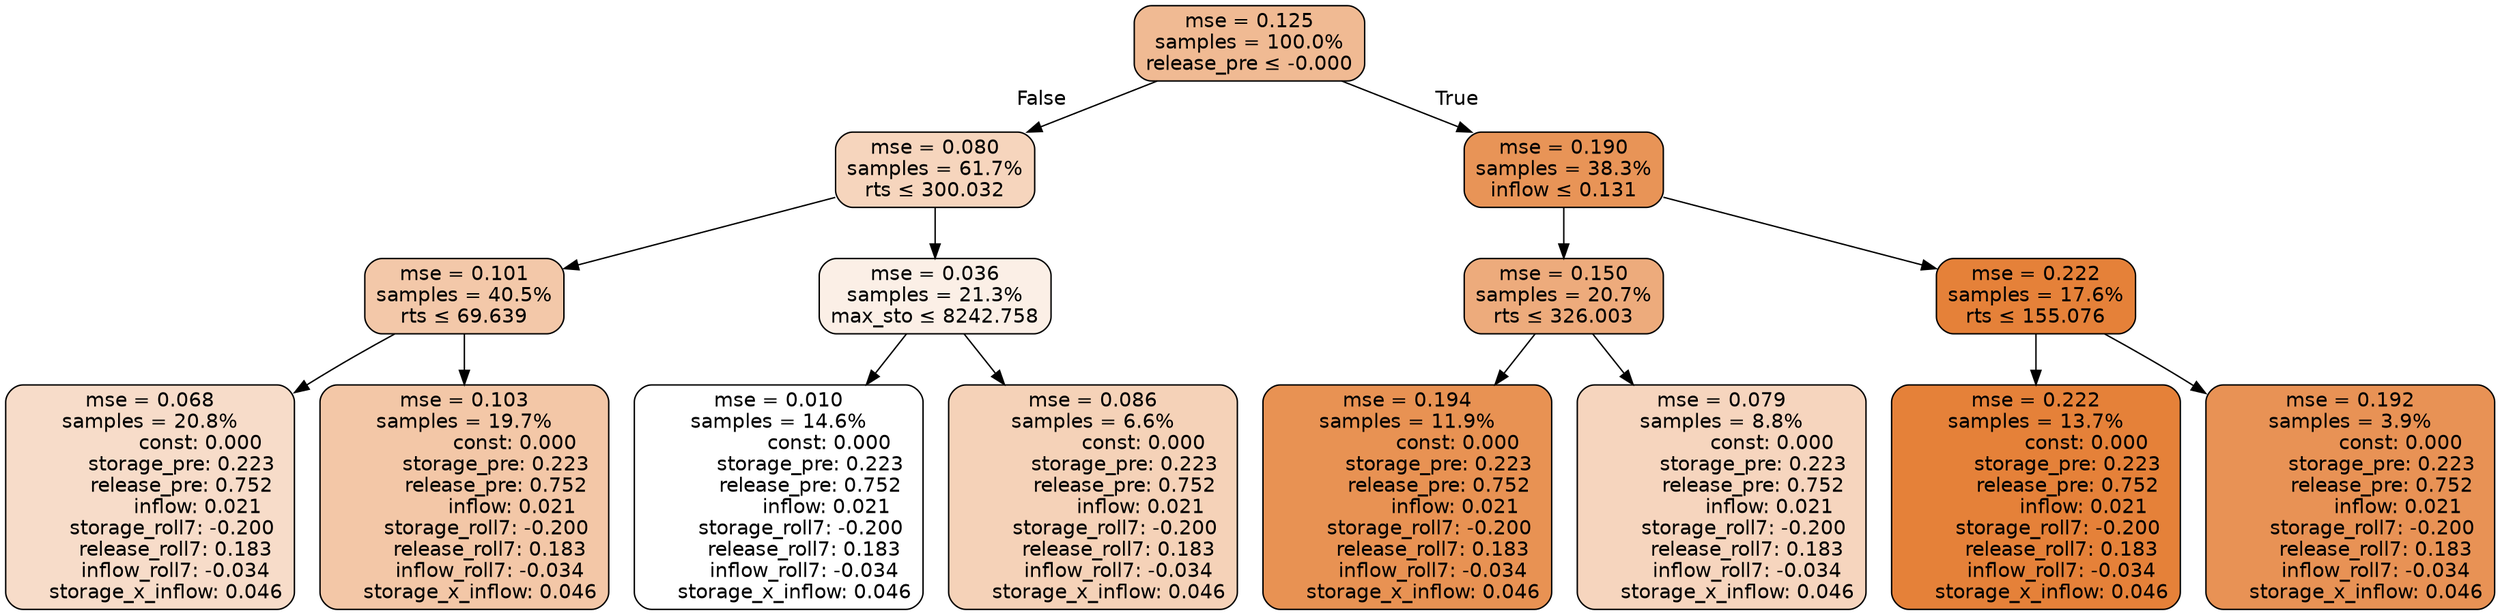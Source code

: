digraph tree {
node [shape=rectangle, style="filled, rounded", color="black", fontname=helvetica] ;
edge [fontname=helvetica] ;
	"0" [label="mse = 0.125
samples = 100.0%
release_pre &le; -0.000", fillcolor="#f0ba93"]
	"1" [label="mse = 0.080
samples = 61.7%
rts &le; 300.032", fillcolor="#f6d5bd"]
	"2" [label="mse = 0.101
samples = 40.5%
rts &le; 69.639", fillcolor="#f3c8a9"]
	"3" [label="mse = 0.068
samples = 20.8%
                const: 0.000
          storage_pre: 0.223
          release_pre: 0.752
               inflow: 0.021
       storage_roll7: -0.200
        release_roll7: 0.183
        inflow_roll7: -0.034
     storage_x_inflow: 0.046", fillcolor="#f7dcc9"]
	"4" [label="mse = 0.103
samples = 19.7%
                const: 0.000
          storage_pre: 0.223
          release_pre: 0.752
               inflow: 0.021
       storage_roll7: -0.200
        release_roll7: 0.183
        inflow_roll7: -0.034
     storage_x_inflow: 0.046", fillcolor="#f3c7a7"]
	"5" [label="mse = 0.036
samples = 21.3%
max_sto &le; 8242.758", fillcolor="#fbefe6"]
	"6" [label="mse = 0.010
samples = 14.6%
                const: 0.000
          storage_pre: 0.223
          release_pre: 0.752
               inflow: 0.021
       storage_roll7: -0.200
        release_roll7: 0.183
        inflow_roll7: -0.034
     storage_x_inflow: 0.046", fillcolor="#ffffff"]
	"7" [label="mse = 0.086
samples = 6.6%
                const: 0.000
          storage_pre: 0.223
          release_pre: 0.752
               inflow: 0.021
       storage_roll7: -0.200
        release_roll7: 0.183
        inflow_roll7: -0.034
     storage_x_inflow: 0.046", fillcolor="#f5d2b8"]
	"8" [label="mse = 0.190
samples = 38.3%
inflow &le; 0.131", fillcolor="#e89457"]
	"9" [label="mse = 0.150
samples = 20.7%
rts &le; 326.003", fillcolor="#edab7c"]
	"10" [label="mse = 0.194
samples = 11.9%
                const: 0.000
          storage_pre: 0.223
          release_pre: 0.752
               inflow: 0.021
       storage_roll7: -0.200
        release_roll7: 0.183
        inflow_roll7: -0.034
     storage_x_inflow: 0.046", fillcolor="#e89253"]
	"11" [label="mse = 0.079
samples = 8.8%
                const: 0.000
          storage_pre: 0.223
          release_pre: 0.752
               inflow: 0.021
       storage_roll7: -0.200
        release_roll7: 0.183
        inflow_roll7: -0.034
     storage_x_inflow: 0.046", fillcolor="#f6d5be"]
	"12" [label="mse = 0.222
samples = 17.6%
rts &le; 155.076", fillcolor="#e58139"]
	"13" [label="mse = 0.222
samples = 13.7%
                const: 0.000
          storage_pre: 0.223
          release_pre: 0.752
               inflow: 0.021
       storage_roll7: -0.200
        release_roll7: 0.183
        inflow_roll7: -0.034
     storage_x_inflow: 0.046", fillcolor="#e58139"]
	"14" [label="mse = 0.192
samples = 3.9%
                const: 0.000
          storage_pre: 0.223
          release_pre: 0.752
               inflow: 0.021
       storage_roll7: -0.200
        release_roll7: 0.183
        inflow_roll7: -0.034
     storage_x_inflow: 0.046", fillcolor="#e89255"]

	"0" -> "1" [labeldistance=2.5, labelangle=45, headlabel="False"]
	"1" -> "2"
	"2" -> "3"
	"2" -> "4"
	"1" -> "5"
	"5" -> "6"
	"5" -> "7"
	"0" -> "8" [labeldistance=2.5, labelangle=-45, headlabel="True"]
	"8" -> "9"
	"9" -> "10"
	"9" -> "11"
	"8" -> "12"
	"12" -> "13"
	"12" -> "14"
}